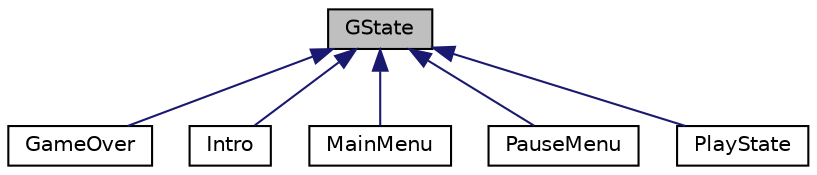 digraph "GState"
{
  edge [fontname="Helvetica",fontsize="10",labelfontname="Helvetica",labelfontsize="10"];
  node [fontname="Helvetica",fontsize="10",shape=record];
  Node1 [label="GState",height=0.2,width=0.4,color="black", fillcolor="grey75", style="filled", fontcolor="black"];
  Node1 -> Node2 [dir="back",color="midnightblue",fontsize="10",style="solid",fontname="Helvetica"];
  Node2 [label="GameOver",height=0.2,width=0.4,color="black", fillcolor="white", style="filled",URL="$classGameOver.html"];
  Node1 -> Node3 [dir="back",color="midnightblue",fontsize="10",style="solid",fontname="Helvetica"];
  Node3 [label="Intro",height=0.2,width=0.4,color="black", fillcolor="white", style="filled",URL="$classIntro.html",tooltip="Game state for the intro screen. "];
  Node1 -> Node4 [dir="back",color="midnightblue",fontsize="10",style="solid",fontname="Helvetica"];
  Node4 [label="MainMenu",height=0.2,width=0.4,color="black", fillcolor="white", style="filled",URL="$classMainMenu.html",tooltip="Game state for the main menu. "];
  Node1 -> Node5 [dir="back",color="midnightblue",fontsize="10",style="solid",fontname="Helvetica"];
  Node5 [label="PauseMenu",height=0.2,width=0.4,color="black", fillcolor="white", style="filled",URL="$classPauseMenu.html",tooltip="Class for the pause menu. "];
  Node1 -> Node6 [dir="back",color="midnightblue",fontsize="10",style="solid",fontname="Helvetica"];
  Node6 [label="PlayState",height=0.2,width=0.4,color="black", fillcolor="white", style="filled",URL="$classPlayState.html",tooltip="Class for the playstate. "];
}
